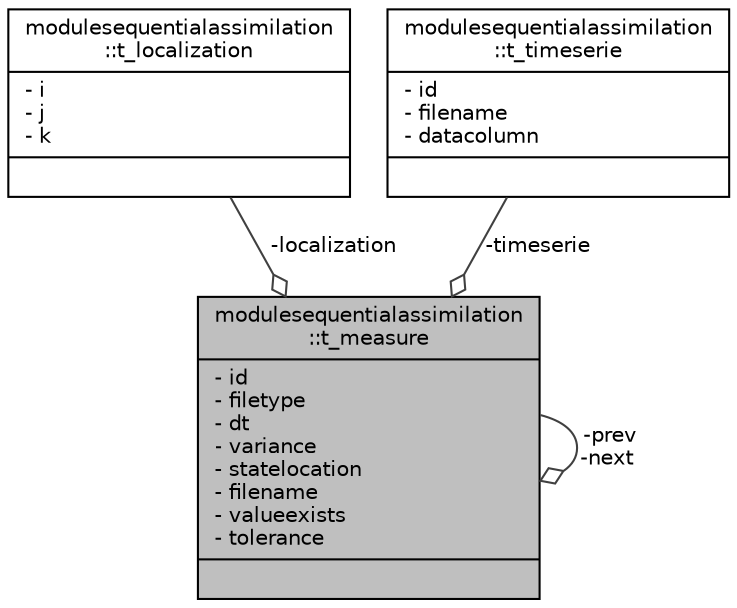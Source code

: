 digraph "modulesequentialassimilation::t_measure"
{
 // LATEX_PDF_SIZE
  edge [fontname="Helvetica",fontsize="10",labelfontname="Helvetica",labelfontsize="10"];
  node [fontname="Helvetica",fontsize="10",shape=record];
  Node1 [label="{modulesequentialassimilation\l::t_measure\n|- id\l- filetype\l- dt\l- variance\l- statelocation\l- filename\l- valueexists\l- tolerance\l|}",height=0.2,width=0.4,color="black", fillcolor="grey75", style="filled", fontcolor="black",tooltip=" "];
  Node1 -> Node1 [color="grey25",fontsize="10",style="solid",label=" -prev\n-next" ,arrowhead="odiamond",fontname="Helvetica"];
  Node2 -> Node1 [color="grey25",fontsize="10",style="solid",label=" -localization" ,arrowhead="odiamond",fontname="Helvetica"];
  Node2 [label="{modulesequentialassimilation\l::t_localization\n|- i\l- j\l- k\l|}",height=0.2,width=0.4,color="black", fillcolor="white", style="filled",URL="$structmodulesequentialassimilation_1_1t__localization.html",tooltip=" "];
  Node3 -> Node1 [color="grey25",fontsize="10",style="solid",label=" -timeserie" ,arrowhead="odiamond",fontname="Helvetica"];
  Node3 [label="{modulesequentialassimilation\l::t_timeserie\n|- id\l- filename\l- datacolumn\l|}",height=0.2,width=0.4,color="black", fillcolor="white", style="filled",URL="$structmodulesequentialassimilation_1_1t__timeserie.html",tooltip=" "];
}
